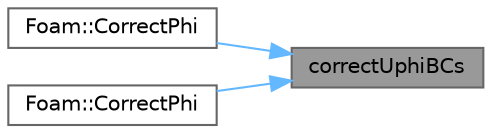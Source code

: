digraph "correctUphiBCs"
{
 // LATEX_PDF_SIZE
  bgcolor="transparent";
  edge [fontname=Helvetica,fontsize=10,labelfontname=Helvetica,labelfontsize=10];
  node [fontname=Helvetica,fontsize=10,shape=box,height=0.2,width=0.4];
  rankdir="RL";
  Node1 [id="Node000001",label="correctUphiBCs",height=0.2,width=0.4,color="gray40", fillcolor="grey60", style="filled", fontcolor="black",tooltip=" "];
  Node1 -> Node2 [id="edge1_Node000001_Node000002",dir="back",color="steelblue1",style="solid",tooltip=" "];
  Node2 [id="Node000002",label="Foam::CorrectPhi",height=0.2,width=0.4,color="grey40", fillcolor="white", style="filled",URL="$namespaceFoam.html#ac25e7d2bbe87588cbf10d96cc1ae09a3",tooltip=" "];
  Node1 -> Node3 [id="edge2_Node000001_Node000003",dir="back",color="steelblue1",style="solid",tooltip=" "];
  Node3 [id="Node000003",label="Foam::CorrectPhi",height=0.2,width=0.4,color="grey40", fillcolor="white", style="filled",URL="$namespaceFoam.html#ab2f887f80623731ea99863dd127a6ae7",tooltip=" "];
}

